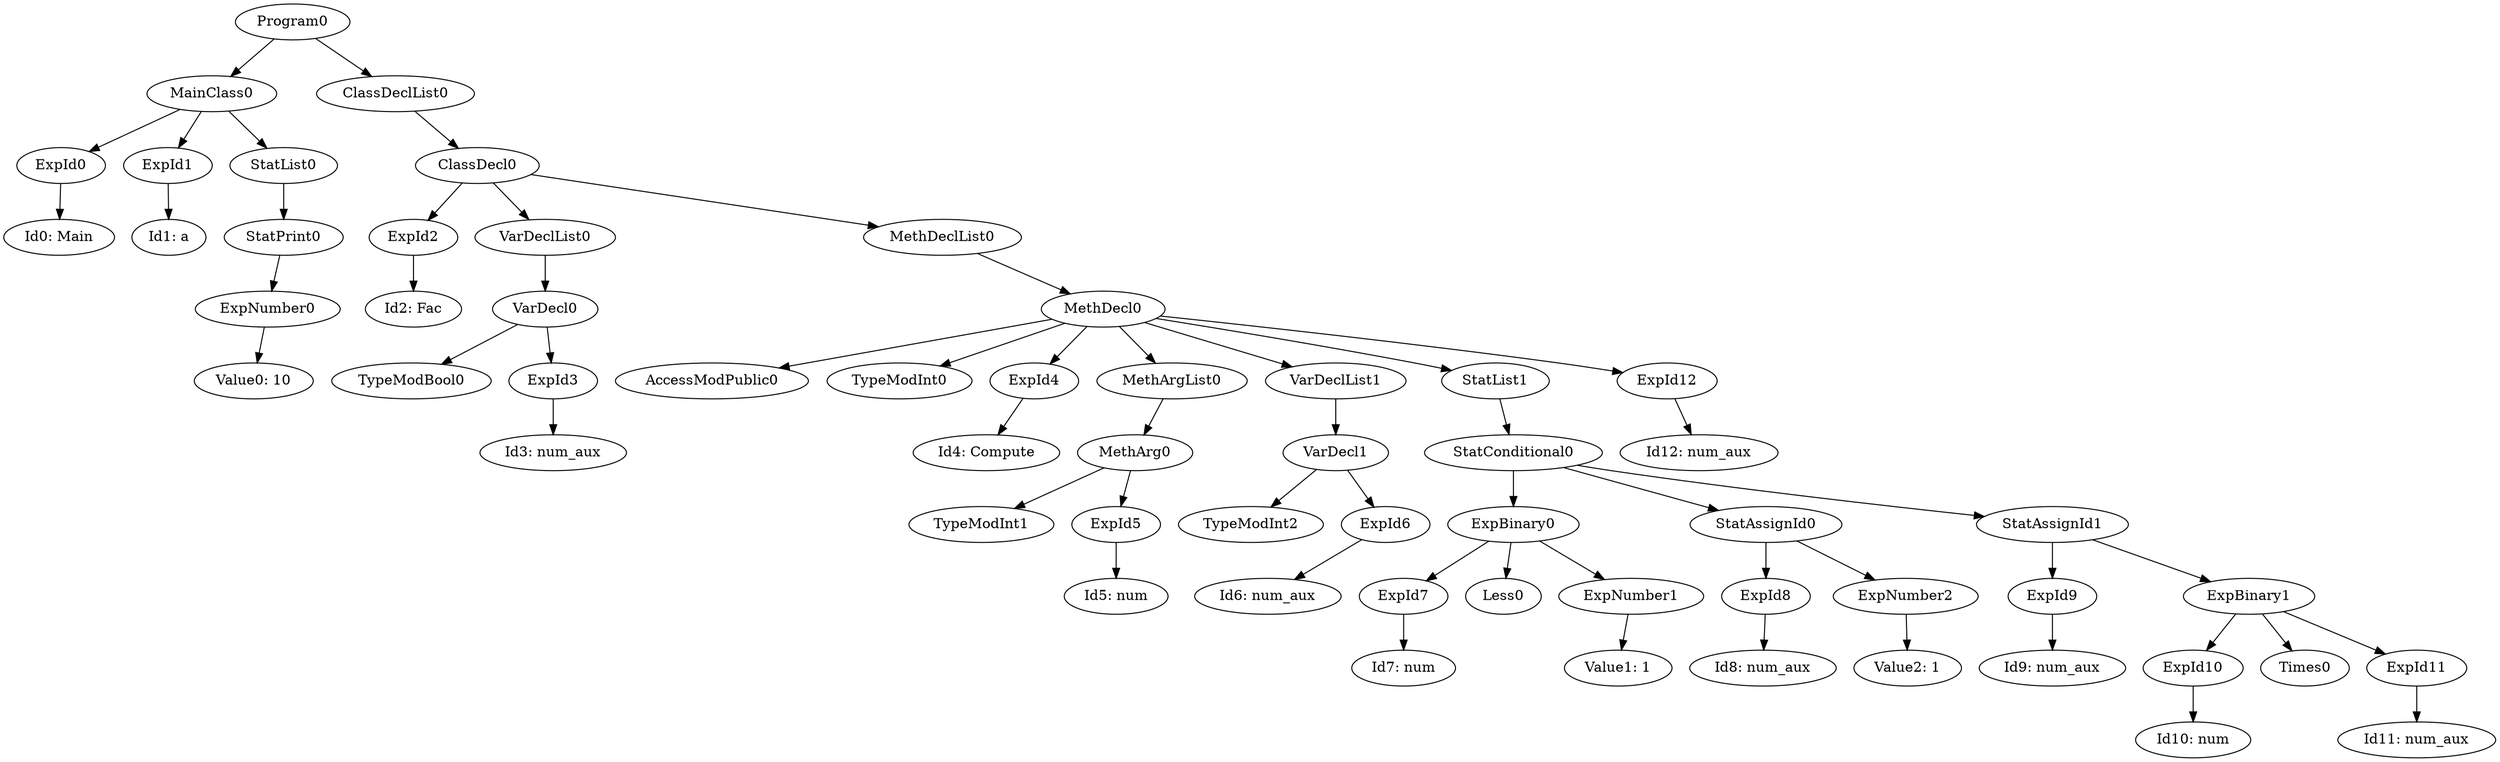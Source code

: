 digraph {
	ordering = out;
	MethDeclList0 -> MethDecl0;
	ExpId12 -> "Id12: num_aux";
	StatList1 -> StatConditional0;
	StatAssignId1 -> ExpId9;
	StatAssignId1 -> ExpBinary1;
	ExpId9 -> "Id9: num_aux";
	ExpNumber2 -> "Value2: 1";
	StatAssignId0 -> ExpId8;
	StatAssignId0 -> ExpNumber2;
	ExpBinary1 -> ExpId10;
	ExpBinary1 -> Times0;
	ExpBinary1 -> ExpId11;
	StatConditional0 -> ExpBinary0;
	StatConditional0 -> StatAssignId0;
	StatConditional0 -> StatAssignId1;
	ExpNumber1 -> "Value1: 1";
	ExpId10 -> "Id10: num";
	StatPrint0 -> ExpNumber0;
	ExpId8 -> "Id8: num_aux";
	ExpId2 -> "Id2: Fac";
	VarDecl1 -> TypeModInt2;
	VarDecl1 -> ExpId6;
	ExpId11 -> "Id11: num_aux";
	VarDeclList1 -> VarDecl1;
	Program0 -> MainClass0;
	Program0 -> ClassDeclList0;
	ClassDecl0 -> ExpId2;
	ClassDecl0 -> VarDeclList0;
	ClassDecl0 -> MethDeclList0;
	StatList0 -> StatPrint0;
	MainClass0 -> ExpId0;
	MainClass0 -> ExpId1;
	MainClass0 -> StatList0;
	ExpId0 -> "Id0: Main";
	ExpId1 -> "Id1: a";
	VarDeclList0 -> VarDecl0;
	ExpNumber0 -> "Value0: 10";
	VarDecl0 -> TypeModBool0;
	VarDecl0 -> ExpId3;
	ExpId7 -> "Id7: num";
	MethDecl0 -> AccessModPublic0;
	MethDecl0 -> TypeModInt0;
	MethDecl0 -> ExpId4;
	MethDecl0 -> MethArgList0;
	MethDecl0 -> VarDeclList1;
	MethDecl0 -> StatList1;
	MethDecl0 -> ExpId12;
	ExpId3 -> "Id3: num_aux";
	ExpId4 -> "Id4: Compute";
	MethArg0 -> TypeModInt1;
	MethArg0 -> ExpId5;
	MethArgList0 -> MethArg0;
	ExpId5 -> "Id5: num";
	ExpId6 -> "Id6: num_aux";
	ClassDeclList0 -> ClassDecl0;
	ExpBinary0 -> ExpId7;
	ExpBinary0 -> Less0;
	ExpBinary0 -> ExpNumber1;
}


